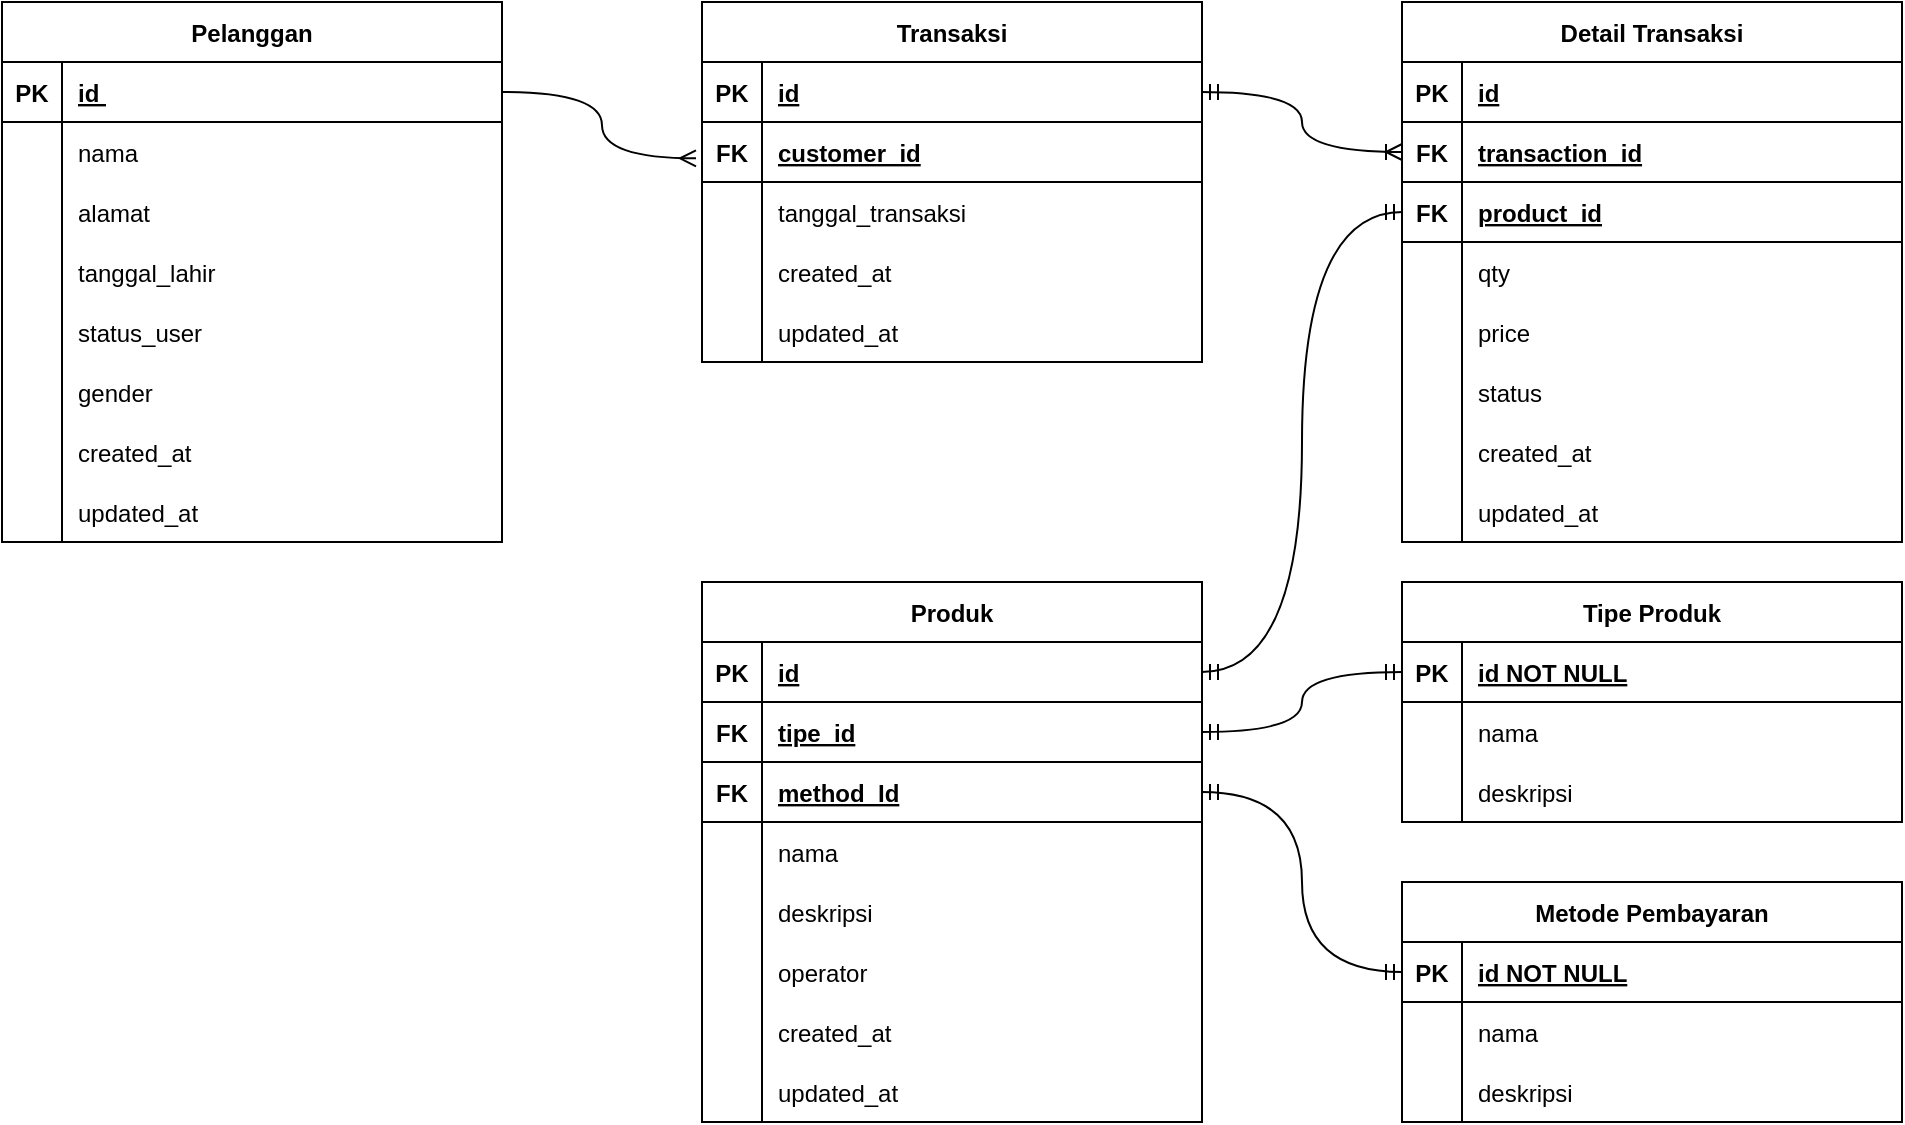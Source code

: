 <mxfile version="21.7.4" type="device">
  <diagram id="R2lEEEUBdFMjLlhIrx00" name="Page-1">
    <mxGraphModel dx="1308" dy="665" grid="1" gridSize="10" guides="1" tooltips="1" connect="1" arrows="1" fold="1" page="1" pageScale="1" pageWidth="850" pageHeight="1100" math="0" shadow="0" extFonts="Permanent Marker^https://fonts.googleapis.com/css?family=Permanent+Marker">
      <root>
        <mxCell id="0" />
        <mxCell id="1" parent="0" />
        <mxCell id="C-vyLk0tnHw3VtMMgP7b-23" value="Pelanggan" style="shape=table;startSize=30;container=1;collapsible=1;childLayout=tableLayout;fixedRows=1;rowLines=0;fontStyle=1;align=center;resizeLast=1;" parent="1" vertex="1">
          <mxGeometry x="30" y="80" width="250" height="270" as="geometry" />
        </mxCell>
        <mxCell id="C-vyLk0tnHw3VtMMgP7b-24" value="" style="shape=partialRectangle;collapsible=0;dropTarget=0;pointerEvents=0;fillColor=none;points=[[0,0.5],[1,0.5]];portConstraint=eastwest;top=0;left=0;right=0;bottom=1;" parent="C-vyLk0tnHw3VtMMgP7b-23" vertex="1">
          <mxGeometry y="30" width="250" height="30" as="geometry" />
        </mxCell>
        <mxCell id="C-vyLk0tnHw3VtMMgP7b-25" value="PK" style="shape=partialRectangle;overflow=hidden;connectable=0;fillColor=none;top=0;left=0;bottom=0;right=0;fontStyle=1;" parent="C-vyLk0tnHw3VtMMgP7b-24" vertex="1">
          <mxGeometry width="30" height="30" as="geometry">
            <mxRectangle width="30" height="30" as="alternateBounds" />
          </mxGeometry>
        </mxCell>
        <mxCell id="C-vyLk0tnHw3VtMMgP7b-26" value="id " style="shape=partialRectangle;overflow=hidden;connectable=0;fillColor=none;top=0;left=0;bottom=0;right=0;align=left;spacingLeft=6;fontStyle=5;" parent="C-vyLk0tnHw3VtMMgP7b-24" vertex="1">
          <mxGeometry x="30" width="220" height="30" as="geometry">
            <mxRectangle width="220" height="30" as="alternateBounds" />
          </mxGeometry>
        </mxCell>
        <mxCell id="VKzw-MK42SEGCtO23a5R-4" value="" style="shape=partialRectangle;collapsible=0;dropTarget=0;pointerEvents=0;fillColor=none;points=[[0,0.5],[1,0.5]];portConstraint=eastwest;top=0;left=0;right=0;bottom=0;" parent="C-vyLk0tnHw3VtMMgP7b-23" vertex="1">
          <mxGeometry y="60" width="250" height="30" as="geometry" />
        </mxCell>
        <mxCell id="VKzw-MK42SEGCtO23a5R-5" value="" style="shape=partialRectangle;overflow=hidden;connectable=0;fillColor=none;top=0;left=0;bottom=0;right=0;" parent="VKzw-MK42SEGCtO23a5R-4" vertex="1">
          <mxGeometry width="30" height="30" as="geometry">
            <mxRectangle width="30" height="30" as="alternateBounds" />
          </mxGeometry>
        </mxCell>
        <mxCell id="VKzw-MK42SEGCtO23a5R-6" value="nama" style="shape=partialRectangle;overflow=hidden;connectable=0;fillColor=none;top=0;left=0;bottom=0;right=0;align=left;spacingLeft=6;" parent="VKzw-MK42SEGCtO23a5R-4" vertex="1">
          <mxGeometry x="30" width="220" height="30" as="geometry">
            <mxRectangle width="220" height="30" as="alternateBounds" />
          </mxGeometry>
        </mxCell>
        <mxCell id="C-vyLk0tnHw3VtMMgP7b-27" value="" style="shape=partialRectangle;collapsible=0;dropTarget=0;pointerEvents=0;fillColor=none;points=[[0,0.5],[1,0.5]];portConstraint=eastwest;top=0;left=0;right=0;bottom=0;" parent="C-vyLk0tnHw3VtMMgP7b-23" vertex="1">
          <mxGeometry y="90" width="250" height="30" as="geometry" />
        </mxCell>
        <mxCell id="C-vyLk0tnHw3VtMMgP7b-28" value="" style="shape=partialRectangle;overflow=hidden;connectable=0;fillColor=none;top=0;left=0;bottom=0;right=0;" parent="C-vyLk0tnHw3VtMMgP7b-27" vertex="1">
          <mxGeometry width="30" height="30" as="geometry">
            <mxRectangle width="30" height="30" as="alternateBounds" />
          </mxGeometry>
        </mxCell>
        <mxCell id="C-vyLk0tnHw3VtMMgP7b-29" value="alamat" style="shape=partialRectangle;overflow=hidden;connectable=0;fillColor=none;top=0;left=0;bottom=0;right=0;align=left;spacingLeft=6;" parent="C-vyLk0tnHw3VtMMgP7b-27" vertex="1">
          <mxGeometry x="30" width="220" height="30" as="geometry">
            <mxRectangle width="220" height="30" as="alternateBounds" />
          </mxGeometry>
        </mxCell>
        <mxCell id="VKzw-MK42SEGCtO23a5R-7" value="" style="shape=partialRectangle;collapsible=0;dropTarget=0;pointerEvents=0;fillColor=none;points=[[0,0.5],[1,0.5]];portConstraint=eastwest;top=0;left=0;right=0;bottom=0;" parent="C-vyLk0tnHw3VtMMgP7b-23" vertex="1">
          <mxGeometry y="120" width="250" height="30" as="geometry" />
        </mxCell>
        <mxCell id="VKzw-MK42SEGCtO23a5R-8" value="" style="shape=partialRectangle;overflow=hidden;connectable=0;fillColor=none;top=0;left=0;bottom=0;right=0;" parent="VKzw-MK42SEGCtO23a5R-7" vertex="1">
          <mxGeometry width="30" height="30" as="geometry">
            <mxRectangle width="30" height="30" as="alternateBounds" />
          </mxGeometry>
        </mxCell>
        <mxCell id="VKzw-MK42SEGCtO23a5R-9" value="tanggal_lahir" style="shape=partialRectangle;overflow=hidden;connectable=0;fillColor=none;top=0;left=0;bottom=0;right=0;align=left;spacingLeft=6;" parent="VKzw-MK42SEGCtO23a5R-7" vertex="1">
          <mxGeometry x="30" width="220" height="30" as="geometry">
            <mxRectangle width="220" height="30" as="alternateBounds" />
          </mxGeometry>
        </mxCell>
        <mxCell id="VKzw-MK42SEGCtO23a5R-10" value="" style="shape=partialRectangle;collapsible=0;dropTarget=0;pointerEvents=0;fillColor=none;points=[[0,0.5],[1,0.5]];portConstraint=eastwest;top=0;left=0;right=0;bottom=0;" parent="C-vyLk0tnHw3VtMMgP7b-23" vertex="1">
          <mxGeometry y="150" width="250" height="30" as="geometry" />
        </mxCell>
        <mxCell id="VKzw-MK42SEGCtO23a5R-11" value="" style="shape=partialRectangle;overflow=hidden;connectable=0;fillColor=none;top=0;left=0;bottom=0;right=0;" parent="VKzw-MK42SEGCtO23a5R-10" vertex="1">
          <mxGeometry width="30" height="30" as="geometry">
            <mxRectangle width="30" height="30" as="alternateBounds" />
          </mxGeometry>
        </mxCell>
        <mxCell id="VKzw-MK42SEGCtO23a5R-12" value="status_user" style="shape=partialRectangle;overflow=hidden;connectable=0;fillColor=none;top=0;left=0;bottom=0;right=0;align=left;spacingLeft=6;" parent="VKzw-MK42SEGCtO23a5R-10" vertex="1">
          <mxGeometry x="30" width="220" height="30" as="geometry">
            <mxRectangle width="220" height="30" as="alternateBounds" />
          </mxGeometry>
        </mxCell>
        <mxCell id="VKzw-MK42SEGCtO23a5R-13" value="" style="shape=partialRectangle;collapsible=0;dropTarget=0;pointerEvents=0;fillColor=none;points=[[0,0.5],[1,0.5]];portConstraint=eastwest;top=0;left=0;right=0;bottom=0;" parent="C-vyLk0tnHw3VtMMgP7b-23" vertex="1">
          <mxGeometry y="180" width="250" height="30" as="geometry" />
        </mxCell>
        <mxCell id="VKzw-MK42SEGCtO23a5R-14" value="" style="shape=partialRectangle;overflow=hidden;connectable=0;fillColor=none;top=0;left=0;bottom=0;right=0;" parent="VKzw-MK42SEGCtO23a5R-13" vertex="1">
          <mxGeometry width="30" height="30" as="geometry">
            <mxRectangle width="30" height="30" as="alternateBounds" />
          </mxGeometry>
        </mxCell>
        <mxCell id="VKzw-MK42SEGCtO23a5R-15" value="gender" style="shape=partialRectangle;overflow=hidden;connectable=0;fillColor=none;top=0;left=0;bottom=0;right=0;align=left;spacingLeft=6;" parent="VKzw-MK42SEGCtO23a5R-13" vertex="1">
          <mxGeometry x="30" width="220" height="30" as="geometry">
            <mxRectangle width="220" height="30" as="alternateBounds" />
          </mxGeometry>
        </mxCell>
        <mxCell id="VKzw-MK42SEGCtO23a5R-16" value="" style="shape=partialRectangle;collapsible=0;dropTarget=0;pointerEvents=0;fillColor=none;points=[[0,0.5],[1,0.5]];portConstraint=eastwest;top=0;left=0;right=0;bottom=0;" parent="C-vyLk0tnHw3VtMMgP7b-23" vertex="1">
          <mxGeometry y="210" width="250" height="30" as="geometry" />
        </mxCell>
        <mxCell id="VKzw-MK42SEGCtO23a5R-17" value="" style="shape=partialRectangle;overflow=hidden;connectable=0;fillColor=none;top=0;left=0;bottom=0;right=0;" parent="VKzw-MK42SEGCtO23a5R-16" vertex="1">
          <mxGeometry width="30" height="30" as="geometry">
            <mxRectangle width="30" height="30" as="alternateBounds" />
          </mxGeometry>
        </mxCell>
        <mxCell id="VKzw-MK42SEGCtO23a5R-18" value="created_at" style="shape=partialRectangle;overflow=hidden;connectable=0;fillColor=none;top=0;left=0;bottom=0;right=0;align=left;spacingLeft=6;" parent="VKzw-MK42SEGCtO23a5R-16" vertex="1">
          <mxGeometry x="30" width="220" height="30" as="geometry">
            <mxRectangle width="220" height="30" as="alternateBounds" />
          </mxGeometry>
        </mxCell>
        <mxCell id="VKzw-MK42SEGCtO23a5R-19" value="" style="shape=partialRectangle;collapsible=0;dropTarget=0;pointerEvents=0;fillColor=none;points=[[0,0.5],[1,0.5]];portConstraint=eastwest;top=0;left=0;right=0;bottom=0;" parent="C-vyLk0tnHw3VtMMgP7b-23" vertex="1">
          <mxGeometry y="240" width="250" height="30" as="geometry" />
        </mxCell>
        <mxCell id="VKzw-MK42SEGCtO23a5R-20" value="" style="shape=partialRectangle;overflow=hidden;connectable=0;fillColor=none;top=0;left=0;bottom=0;right=0;" parent="VKzw-MK42SEGCtO23a5R-19" vertex="1">
          <mxGeometry width="30" height="30" as="geometry">
            <mxRectangle width="30" height="30" as="alternateBounds" />
          </mxGeometry>
        </mxCell>
        <mxCell id="VKzw-MK42SEGCtO23a5R-21" value="updated_at" style="shape=partialRectangle;overflow=hidden;connectable=0;fillColor=none;top=0;left=0;bottom=0;right=0;align=left;spacingLeft=6;" parent="VKzw-MK42SEGCtO23a5R-19" vertex="1">
          <mxGeometry x="30" width="220" height="30" as="geometry">
            <mxRectangle width="220" height="30" as="alternateBounds" />
          </mxGeometry>
        </mxCell>
        <mxCell id="VKzw-MK42SEGCtO23a5R-22" value="Produk" style="shape=table;startSize=30;container=1;collapsible=1;childLayout=tableLayout;fixedRows=1;rowLines=0;fontStyle=1;align=center;resizeLast=1;" parent="1" vertex="1">
          <mxGeometry x="380" y="370" width="250" height="270" as="geometry" />
        </mxCell>
        <mxCell id="VKzw-MK42SEGCtO23a5R-23" value="" style="shape=partialRectangle;collapsible=0;dropTarget=0;pointerEvents=0;fillColor=none;points=[[0,0.5],[1,0.5]];portConstraint=eastwest;top=0;left=0;right=0;bottom=1;" parent="VKzw-MK42SEGCtO23a5R-22" vertex="1">
          <mxGeometry y="30" width="250" height="30" as="geometry" />
        </mxCell>
        <mxCell id="VKzw-MK42SEGCtO23a5R-24" value="PK" style="shape=partialRectangle;overflow=hidden;connectable=0;fillColor=none;top=0;left=0;bottom=0;right=0;fontStyle=1;" parent="VKzw-MK42SEGCtO23a5R-23" vertex="1">
          <mxGeometry width="30" height="30" as="geometry">
            <mxRectangle width="30" height="30" as="alternateBounds" />
          </mxGeometry>
        </mxCell>
        <mxCell id="VKzw-MK42SEGCtO23a5R-25" value="id" style="shape=partialRectangle;overflow=hidden;connectable=0;fillColor=none;top=0;left=0;bottom=0;right=0;align=left;spacingLeft=6;fontStyle=5;" parent="VKzw-MK42SEGCtO23a5R-23" vertex="1">
          <mxGeometry x="30" width="220" height="30" as="geometry">
            <mxRectangle width="220" height="30" as="alternateBounds" />
          </mxGeometry>
        </mxCell>
        <mxCell id="VKzw-MK42SEGCtO23a5R-110" value="" style="shape=partialRectangle;collapsible=0;dropTarget=0;pointerEvents=0;fillColor=none;points=[[0,0.5],[1,0.5]];portConstraint=eastwest;top=0;left=0;right=0;bottom=1;" parent="VKzw-MK42SEGCtO23a5R-22" vertex="1">
          <mxGeometry y="60" width="250" height="30" as="geometry" />
        </mxCell>
        <mxCell id="VKzw-MK42SEGCtO23a5R-111" value="FK" style="shape=partialRectangle;overflow=hidden;connectable=0;fillColor=none;top=0;left=0;bottom=0;right=0;fontStyle=1;" parent="VKzw-MK42SEGCtO23a5R-110" vertex="1">
          <mxGeometry width="30" height="30" as="geometry">
            <mxRectangle width="30" height="30" as="alternateBounds" />
          </mxGeometry>
        </mxCell>
        <mxCell id="VKzw-MK42SEGCtO23a5R-112" value="tipe_id" style="shape=partialRectangle;overflow=hidden;connectable=0;fillColor=none;top=0;left=0;bottom=0;right=0;align=left;spacingLeft=6;fontStyle=5;" parent="VKzw-MK42SEGCtO23a5R-110" vertex="1">
          <mxGeometry x="30" width="220" height="30" as="geometry">
            <mxRectangle width="220" height="30" as="alternateBounds" />
          </mxGeometry>
        </mxCell>
        <mxCell id="sBRbsoNSdhm01oxsuL62-4" value="" style="shape=partialRectangle;collapsible=0;dropTarget=0;pointerEvents=0;fillColor=none;points=[[0,0.5],[1,0.5]];portConstraint=eastwest;top=0;left=0;right=0;bottom=1;" parent="VKzw-MK42SEGCtO23a5R-22" vertex="1">
          <mxGeometry y="90" width="250" height="30" as="geometry" />
        </mxCell>
        <mxCell id="sBRbsoNSdhm01oxsuL62-5" value="FK" style="shape=partialRectangle;overflow=hidden;connectable=0;fillColor=none;top=0;left=0;bottom=0;right=0;fontStyle=1;" parent="sBRbsoNSdhm01oxsuL62-4" vertex="1">
          <mxGeometry width="30" height="30" as="geometry">
            <mxRectangle width="30" height="30" as="alternateBounds" />
          </mxGeometry>
        </mxCell>
        <mxCell id="sBRbsoNSdhm01oxsuL62-6" value="method_Id" style="shape=partialRectangle;overflow=hidden;connectable=0;fillColor=none;top=0;left=0;bottom=0;right=0;align=left;spacingLeft=6;fontStyle=5;" parent="sBRbsoNSdhm01oxsuL62-4" vertex="1">
          <mxGeometry x="30" width="220" height="30" as="geometry">
            <mxRectangle width="220" height="30" as="alternateBounds" />
          </mxGeometry>
        </mxCell>
        <mxCell id="VKzw-MK42SEGCtO23a5R-26" value="" style="shape=partialRectangle;collapsible=0;dropTarget=0;pointerEvents=0;fillColor=none;points=[[0,0.5],[1,0.5]];portConstraint=eastwest;top=0;left=0;right=0;bottom=0;" parent="VKzw-MK42SEGCtO23a5R-22" vertex="1">
          <mxGeometry y="120" width="250" height="30" as="geometry" />
        </mxCell>
        <mxCell id="VKzw-MK42SEGCtO23a5R-27" value="" style="shape=partialRectangle;overflow=hidden;connectable=0;fillColor=none;top=0;left=0;bottom=0;right=0;" parent="VKzw-MK42SEGCtO23a5R-26" vertex="1">
          <mxGeometry width="30" height="30" as="geometry">
            <mxRectangle width="30" height="30" as="alternateBounds" />
          </mxGeometry>
        </mxCell>
        <mxCell id="VKzw-MK42SEGCtO23a5R-28" value="nama" style="shape=partialRectangle;overflow=hidden;connectable=0;fillColor=none;top=0;left=0;bottom=0;right=0;align=left;spacingLeft=6;" parent="VKzw-MK42SEGCtO23a5R-26" vertex="1">
          <mxGeometry x="30" width="220" height="30" as="geometry">
            <mxRectangle width="220" height="30" as="alternateBounds" />
          </mxGeometry>
        </mxCell>
        <mxCell id="VKzw-MK42SEGCtO23a5R-32" value="" style="shape=partialRectangle;collapsible=0;dropTarget=0;pointerEvents=0;fillColor=none;points=[[0,0.5],[1,0.5]];portConstraint=eastwest;top=0;left=0;right=0;bottom=0;" parent="VKzw-MK42SEGCtO23a5R-22" vertex="1">
          <mxGeometry y="150" width="250" height="30" as="geometry" />
        </mxCell>
        <mxCell id="VKzw-MK42SEGCtO23a5R-33" value="" style="shape=partialRectangle;overflow=hidden;connectable=0;fillColor=none;top=0;left=0;bottom=0;right=0;" parent="VKzw-MK42SEGCtO23a5R-32" vertex="1">
          <mxGeometry width="30" height="30" as="geometry">
            <mxRectangle width="30" height="30" as="alternateBounds" />
          </mxGeometry>
        </mxCell>
        <mxCell id="VKzw-MK42SEGCtO23a5R-34" value="deskripsi" style="shape=partialRectangle;overflow=hidden;connectable=0;fillColor=none;top=0;left=0;bottom=0;right=0;align=left;spacingLeft=6;" parent="VKzw-MK42SEGCtO23a5R-32" vertex="1">
          <mxGeometry x="30" width="220" height="30" as="geometry">
            <mxRectangle width="220" height="30" as="alternateBounds" />
          </mxGeometry>
        </mxCell>
        <mxCell id="VKzw-MK42SEGCtO23a5R-35" value="" style="shape=partialRectangle;collapsible=0;dropTarget=0;pointerEvents=0;fillColor=none;points=[[0,0.5],[1,0.5]];portConstraint=eastwest;top=0;left=0;right=0;bottom=0;" parent="VKzw-MK42SEGCtO23a5R-22" vertex="1">
          <mxGeometry y="180" width="250" height="30" as="geometry" />
        </mxCell>
        <mxCell id="VKzw-MK42SEGCtO23a5R-36" value="" style="shape=partialRectangle;overflow=hidden;connectable=0;fillColor=none;top=0;left=0;bottom=0;right=0;" parent="VKzw-MK42SEGCtO23a5R-35" vertex="1">
          <mxGeometry width="30" height="30" as="geometry">
            <mxRectangle width="30" height="30" as="alternateBounds" />
          </mxGeometry>
        </mxCell>
        <mxCell id="VKzw-MK42SEGCtO23a5R-37" value="operator" style="shape=partialRectangle;overflow=hidden;connectable=0;fillColor=none;top=0;left=0;bottom=0;right=0;align=left;spacingLeft=6;" parent="VKzw-MK42SEGCtO23a5R-35" vertex="1">
          <mxGeometry x="30" width="220" height="30" as="geometry">
            <mxRectangle width="220" height="30" as="alternateBounds" />
          </mxGeometry>
        </mxCell>
        <mxCell id="VKzw-MK42SEGCtO23a5R-41" value="" style="shape=partialRectangle;collapsible=0;dropTarget=0;pointerEvents=0;fillColor=none;points=[[0,0.5],[1,0.5]];portConstraint=eastwest;top=0;left=0;right=0;bottom=0;" parent="VKzw-MK42SEGCtO23a5R-22" vertex="1">
          <mxGeometry y="210" width="250" height="30" as="geometry" />
        </mxCell>
        <mxCell id="VKzw-MK42SEGCtO23a5R-42" value="" style="shape=partialRectangle;overflow=hidden;connectable=0;fillColor=none;top=0;left=0;bottom=0;right=0;" parent="VKzw-MK42SEGCtO23a5R-41" vertex="1">
          <mxGeometry width="30" height="30" as="geometry">
            <mxRectangle width="30" height="30" as="alternateBounds" />
          </mxGeometry>
        </mxCell>
        <mxCell id="VKzw-MK42SEGCtO23a5R-43" value="created_at" style="shape=partialRectangle;overflow=hidden;connectable=0;fillColor=none;top=0;left=0;bottom=0;right=0;align=left;spacingLeft=6;" parent="VKzw-MK42SEGCtO23a5R-41" vertex="1">
          <mxGeometry x="30" width="220" height="30" as="geometry">
            <mxRectangle width="220" height="30" as="alternateBounds" />
          </mxGeometry>
        </mxCell>
        <mxCell id="VKzw-MK42SEGCtO23a5R-44" value="" style="shape=partialRectangle;collapsible=0;dropTarget=0;pointerEvents=0;fillColor=none;points=[[0,0.5],[1,0.5]];portConstraint=eastwest;top=0;left=0;right=0;bottom=0;" parent="VKzw-MK42SEGCtO23a5R-22" vertex="1">
          <mxGeometry y="240" width="250" height="30" as="geometry" />
        </mxCell>
        <mxCell id="VKzw-MK42SEGCtO23a5R-45" value="" style="shape=partialRectangle;overflow=hidden;connectable=0;fillColor=none;top=0;left=0;bottom=0;right=0;" parent="VKzw-MK42SEGCtO23a5R-44" vertex="1">
          <mxGeometry width="30" height="30" as="geometry">
            <mxRectangle width="30" height="30" as="alternateBounds" />
          </mxGeometry>
        </mxCell>
        <mxCell id="VKzw-MK42SEGCtO23a5R-46" value="updated_at" style="shape=partialRectangle;overflow=hidden;connectable=0;fillColor=none;top=0;left=0;bottom=0;right=0;align=left;spacingLeft=6;" parent="VKzw-MK42SEGCtO23a5R-44" vertex="1">
          <mxGeometry x="30" width="220" height="30" as="geometry">
            <mxRectangle width="220" height="30" as="alternateBounds" />
          </mxGeometry>
        </mxCell>
        <mxCell id="VKzw-MK42SEGCtO23a5R-48" value="Metode Pembayaran" style="shape=table;startSize=30;container=1;collapsible=1;childLayout=tableLayout;fixedRows=1;rowLines=0;fontStyle=1;align=center;resizeLast=1;" parent="1" vertex="1">
          <mxGeometry x="730" y="520" width="250" height="120" as="geometry" />
        </mxCell>
        <mxCell id="VKzw-MK42SEGCtO23a5R-49" value="" style="shape=partialRectangle;collapsible=0;dropTarget=0;pointerEvents=0;fillColor=none;points=[[0,0.5],[1,0.5]];portConstraint=eastwest;top=0;left=0;right=0;bottom=1;" parent="VKzw-MK42SEGCtO23a5R-48" vertex="1">
          <mxGeometry y="30" width="250" height="30" as="geometry" />
        </mxCell>
        <mxCell id="VKzw-MK42SEGCtO23a5R-50" value="PK" style="shape=partialRectangle;overflow=hidden;connectable=0;fillColor=none;top=0;left=0;bottom=0;right=0;fontStyle=1;" parent="VKzw-MK42SEGCtO23a5R-49" vertex="1">
          <mxGeometry width="30" height="30" as="geometry">
            <mxRectangle width="30" height="30" as="alternateBounds" />
          </mxGeometry>
        </mxCell>
        <mxCell id="VKzw-MK42SEGCtO23a5R-51" value="id NOT NULL" style="shape=partialRectangle;overflow=hidden;connectable=0;fillColor=none;top=0;left=0;bottom=0;right=0;align=left;spacingLeft=6;fontStyle=5;" parent="VKzw-MK42SEGCtO23a5R-49" vertex="1">
          <mxGeometry x="30" width="220" height="30" as="geometry">
            <mxRectangle width="220" height="30" as="alternateBounds" />
          </mxGeometry>
        </mxCell>
        <mxCell id="VKzw-MK42SEGCtO23a5R-52" value="" style="shape=partialRectangle;collapsible=0;dropTarget=0;pointerEvents=0;fillColor=none;points=[[0,0.5],[1,0.5]];portConstraint=eastwest;top=0;left=0;right=0;bottom=0;" parent="VKzw-MK42SEGCtO23a5R-48" vertex="1">
          <mxGeometry y="60" width="250" height="30" as="geometry" />
        </mxCell>
        <mxCell id="VKzw-MK42SEGCtO23a5R-53" value="" style="shape=partialRectangle;overflow=hidden;connectable=0;fillColor=none;top=0;left=0;bottom=0;right=0;" parent="VKzw-MK42SEGCtO23a5R-52" vertex="1">
          <mxGeometry width="30" height="30" as="geometry">
            <mxRectangle width="30" height="30" as="alternateBounds" />
          </mxGeometry>
        </mxCell>
        <mxCell id="VKzw-MK42SEGCtO23a5R-54" value="nama" style="shape=partialRectangle;overflow=hidden;connectable=0;fillColor=none;top=0;left=0;bottom=0;right=0;align=left;spacingLeft=6;" parent="VKzw-MK42SEGCtO23a5R-52" vertex="1">
          <mxGeometry x="30" width="220" height="30" as="geometry">
            <mxRectangle width="220" height="30" as="alternateBounds" />
          </mxGeometry>
        </mxCell>
        <mxCell id="VKzw-MK42SEGCtO23a5R-76" value="" style="shape=partialRectangle;collapsible=0;dropTarget=0;pointerEvents=0;fillColor=none;points=[[0,0.5],[1,0.5]];portConstraint=eastwest;top=0;left=0;right=0;bottom=0;" parent="VKzw-MK42SEGCtO23a5R-48" vertex="1">
          <mxGeometry y="90" width="250" height="30" as="geometry" />
        </mxCell>
        <mxCell id="VKzw-MK42SEGCtO23a5R-77" value="" style="shape=partialRectangle;overflow=hidden;connectable=0;fillColor=none;top=0;left=0;bottom=0;right=0;" parent="VKzw-MK42SEGCtO23a5R-76" vertex="1">
          <mxGeometry width="30" height="30" as="geometry">
            <mxRectangle width="30" height="30" as="alternateBounds" />
          </mxGeometry>
        </mxCell>
        <mxCell id="VKzw-MK42SEGCtO23a5R-78" value="deskripsi" style="shape=partialRectangle;overflow=hidden;connectable=0;fillColor=none;top=0;left=0;bottom=0;right=0;align=left;spacingLeft=6;" parent="VKzw-MK42SEGCtO23a5R-76" vertex="1">
          <mxGeometry x="30" width="220" height="30" as="geometry">
            <mxRectangle width="220" height="30" as="alternateBounds" />
          </mxGeometry>
        </mxCell>
        <mxCell id="VKzw-MK42SEGCtO23a5R-85" value="Transaksi" style="shape=table;startSize=30;container=1;collapsible=1;childLayout=tableLayout;fixedRows=1;rowLines=0;fontStyle=1;align=center;resizeLast=1;" parent="1" vertex="1">
          <mxGeometry x="380" y="80" width="250" height="180" as="geometry" />
        </mxCell>
        <mxCell id="VKzw-MK42SEGCtO23a5R-86" value="" style="shape=partialRectangle;collapsible=0;dropTarget=0;pointerEvents=0;fillColor=none;points=[[0,0.5],[1,0.5]];portConstraint=eastwest;top=0;left=0;right=0;bottom=1;" parent="VKzw-MK42SEGCtO23a5R-85" vertex="1">
          <mxGeometry y="30" width="250" height="30" as="geometry" />
        </mxCell>
        <mxCell id="VKzw-MK42SEGCtO23a5R-87" value="PK" style="shape=partialRectangle;overflow=hidden;connectable=0;fillColor=none;top=0;left=0;bottom=0;right=0;fontStyle=1;" parent="VKzw-MK42SEGCtO23a5R-86" vertex="1">
          <mxGeometry width="30" height="30" as="geometry">
            <mxRectangle width="30" height="30" as="alternateBounds" />
          </mxGeometry>
        </mxCell>
        <mxCell id="VKzw-MK42SEGCtO23a5R-88" value="id" style="shape=partialRectangle;overflow=hidden;connectable=0;fillColor=none;top=0;left=0;bottom=0;right=0;align=left;spacingLeft=6;fontStyle=5;" parent="VKzw-MK42SEGCtO23a5R-86" vertex="1">
          <mxGeometry x="30" width="220" height="30" as="geometry">
            <mxRectangle width="220" height="30" as="alternateBounds" />
          </mxGeometry>
        </mxCell>
        <mxCell id="VKzw-MK42SEGCtO23a5R-113" value="" style="shape=partialRectangle;collapsible=0;dropTarget=0;pointerEvents=0;fillColor=none;points=[[0,0.5],[1,0.5]];portConstraint=eastwest;top=0;left=0;right=0;bottom=1;" parent="VKzw-MK42SEGCtO23a5R-85" vertex="1">
          <mxGeometry y="60" width="250" height="30" as="geometry" />
        </mxCell>
        <mxCell id="VKzw-MK42SEGCtO23a5R-114" value="FK" style="shape=partialRectangle;overflow=hidden;connectable=0;fillColor=none;top=0;left=0;bottom=0;right=0;fontStyle=1;" parent="VKzw-MK42SEGCtO23a5R-113" vertex="1">
          <mxGeometry width="30" height="30" as="geometry">
            <mxRectangle width="30" height="30" as="alternateBounds" />
          </mxGeometry>
        </mxCell>
        <mxCell id="VKzw-MK42SEGCtO23a5R-115" value="customer_id" style="shape=partialRectangle;overflow=hidden;connectable=0;fillColor=none;top=0;left=0;bottom=0;right=0;align=left;spacingLeft=6;fontStyle=5;" parent="VKzw-MK42SEGCtO23a5R-113" vertex="1">
          <mxGeometry x="30" width="220" height="30" as="geometry">
            <mxRectangle width="220" height="30" as="alternateBounds" />
          </mxGeometry>
        </mxCell>
        <mxCell id="VKzw-MK42SEGCtO23a5R-98" value="" style="shape=partialRectangle;collapsible=0;dropTarget=0;pointerEvents=0;fillColor=none;points=[[0,0.5],[1,0.5]];portConstraint=eastwest;top=0;left=0;right=0;bottom=0;" parent="VKzw-MK42SEGCtO23a5R-85" vertex="1">
          <mxGeometry y="90" width="250" height="30" as="geometry" />
        </mxCell>
        <mxCell id="VKzw-MK42SEGCtO23a5R-99" value="" style="shape=partialRectangle;overflow=hidden;connectable=0;fillColor=none;top=0;left=0;bottom=0;right=0;" parent="VKzw-MK42SEGCtO23a5R-98" vertex="1">
          <mxGeometry width="30" height="30" as="geometry">
            <mxRectangle width="30" height="30" as="alternateBounds" />
          </mxGeometry>
        </mxCell>
        <mxCell id="VKzw-MK42SEGCtO23a5R-100" value="tanggal_transaksi" style="shape=partialRectangle;overflow=hidden;connectable=0;fillColor=none;top=0;left=0;bottom=0;right=0;align=left;spacingLeft=6;" parent="VKzw-MK42SEGCtO23a5R-98" vertex="1">
          <mxGeometry x="30" width="220" height="30" as="geometry">
            <mxRectangle width="220" height="30" as="alternateBounds" />
          </mxGeometry>
        </mxCell>
        <mxCell id="VKzw-MK42SEGCtO23a5R-104" value="" style="shape=partialRectangle;collapsible=0;dropTarget=0;pointerEvents=0;fillColor=none;points=[[0,0.5],[1,0.5]];portConstraint=eastwest;top=0;left=0;right=0;bottom=0;" parent="VKzw-MK42SEGCtO23a5R-85" vertex="1">
          <mxGeometry y="120" width="250" height="30" as="geometry" />
        </mxCell>
        <mxCell id="VKzw-MK42SEGCtO23a5R-105" value="" style="shape=partialRectangle;overflow=hidden;connectable=0;fillColor=none;top=0;left=0;bottom=0;right=0;" parent="VKzw-MK42SEGCtO23a5R-104" vertex="1">
          <mxGeometry width="30" height="30" as="geometry">
            <mxRectangle width="30" height="30" as="alternateBounds" />
          </mxGeometry>
        </mxCell>
        <mxCell id="VKzw-MK42SEGCtO23a5R-106" value="created_at" style="shape=partialRectangle;overflow=hidden;connectable=0;fillColor=none;top=0;left=0;bottom=0;right=0;align=left;spacingLeft=6;" parent="VKzw-MK42SEGCtO23a5R-104" vertex="1">
          <mxGeometry x="30" width="220" height="30" as="geometry">
            <mxRectangle width="220" height="30" as="alternateBounds" />
          </mxGeometry>
        </mxCell>
        <mxCell id="VKzw-MK42SEGCtO23a5R-107" value="" style="shape=partialRectangle;collapsible=0;dropTarget=0;pointerEvents=0;fillColor=none;points=[[0,0.5],[1,0.5]];portConstraint=eastwest;top=0;left=0;right=0;bottom=0;" parent="VKzw-MK42SEGCtO23a5R-85" vertex="1">
          <mxGeometry y="150" width="250" height="30" as="geometry" />
        </mxCell>
        <mxCell id="VKzw-MK42SEGCtO23a5R-108" value="" style="shape=partialRectangle;overflow=hidden;connectable=0;fillColor=none;top=0;left=0;bottom=0;right=0;" parent="VKzw-MK42SEGCtO23a5R-107" vertex="1">
          <mxGeometry width="30" height="30" as="geometry">
            <mxRectangle width="30" height="30" as="alternateBounds" />
          </mxGeometry>
        </mxCell>
        <mxCell id="VKzw-MK42SEGCtO23a5R-109" value="updated_at" style="shape=partialRectangle;overflow=hidden;connectable=0;fillColor=none;top=0;left=0;bottom=0;right=0;align=left;spacingLeft=6;" parent="VKzw-MK42SEGCtO23a5R-107" vertex="1">
          <mxGeometry x="30" width="220" height="30" as="geometry">
            <mxRectangle width="220" height="30" as="alternateBounds" />
          </mxGeometry>
        </mxCell>
        <mxCell id="VKzw-MK42SEGCtO23a5R-122" style="edgeStyle=orthogonalEdgeStyle;rounded=0;orthogonalLoop=1;jettySize=auto;html=1;exitX=1;exitY=0.5;exitDx=0;exitDy=0;entryX=-0.012;entryY=0.605;entryDx=0;entryDy=0;curved=1;endArrow=ERmany;endFill=0;entryPerimeter=0;startArrow=none;startFill=0;" parent="1" source="C-vyLk0tnHw3VtMMgP7b-24" target="VKzw-MK42SEGCtO23a5R-113" edge="1">
          <mxGeometry relative="1" as="geometry">
            <mxPoint x="330" y="154.71" as="sourcePoint" />
            <mxPoint x="450" y="124.71" as="targetPoint" />
          </mxGeometry>
        </mxCell>
        <mxCell id="VKzw-MK42SEGCtO23a5R-127" value="Detail Transaksi" style="shape=table;startSize=30;container=1;collapsible=1;childLayout=tableLayout;fixedRows=1;rowLines=0;fontStyle=1;align=center;resizeLast=1;" parent="1" vertex="1">
          <mxGeometry x="730" y="80" width="250" height="270" as="geometry">
            <mxRectangle x="730" y="80" width="130" height="30" as="alternateBounds" />
          </mxGeometry>
        </mxCell>
        <mxCell id="VKzw-MK42SEGCtO23a5R-128" value="" style="shape=partialRectangle;collapsible=0;dropTarget=0;pointerEvents=0;fillColor=none;points=[[0,0.5],[1,0.5]];portConstraint=eastwest;top=0;left=0;right=0;bottom=1;" parent="VKzw-MK42SEGCtO23a5R-127" vertex="1">
          <mxGeometry y="30" width="250" height="30" as="geometry" />
        </mxCell>
        <mxCell id="VKzw-MK42SEGCtO23a5R-129" value="PK" style="shape=partialRectangle;overflow=hidden;connectable=0;fillColor=none;top=0;left=0;bottom=0;right=0;fontStyle=1;" parent="VKzw-MK42SEGCtO23a5R-128" vertex="1">
          <mxGeometry width="30" height="30" as="geometry">
            <mxRectangle width="30" height="30" as="alternateBounds" />
          </mxGeometry>
        </mxCell>
        <mxCell id="VKzw-MK42SEGCtO23a5R-130" value="id" style="shape=partialRectangle;overflow=hidden;connectable=0;fillColor=none;top=0;left=0;bottom=0;right=0;align=left;spacingLeft=6;fontStyle=5;" parent="VKzw-MK42SEGCtO23a5R-128" vertex="1">
          <mxGeometry x="30" width="220" height="30" as="geometry">
            <mxRectangle width="220" height="30" as="alternateBounds" />
          </mxGeometry>
        </mxCell>
        <mxCell id="cZy-jAUowkHDh-0j3zUF-4" value="" style="shape=partialRectangle;collapsible=0;dropTarget=0;pointerEvents=0;fillColor=none;points=[[0,0.5],[1,0.5]];portConstraint=eastwest;top=0;left=0;right=0;bottom=1;" vertex="1" parent="VKzw-MK42SEGCtO23a5R-127">
          <mxGeometry y="60" width="250" height="30" as="geometry" />
        </mxCell>
        <mxCell id="cZy-jAUowkHDh-0j3zUF-5" value="FK" style="shape=partialRectangle;overflow=hidden;connectable=0;fillColor=none;top=0;left=0;bottom=0;right=0;fontStyle=1;" vertex="1" parent="cZy-jAUowkHDh-0j3zUF-4">
          <mxGeometry width="30" height="30" as="geometry">
            <mxRectangle width="30" height="30" as="alternateBounds" />
          </mxGeometry>
        </mxCell>
        <mxCell id="cZy-jAUowkHDh-0j3zUF-6" value="transaction_id" style="shape=partialRectangle;overflow=hidden;connectable=0;fillColor=none;top=0;left=0;bottom=0;right=0;align=left;spacingLeft=6;fontStyle=5;" vertex="1" parent="cZy-jAUowkHDh-0j3zUF-4">
          <mxGeometry x="30" width="220" height="30" as="geometry">
            <mxRectangle width="220" height="30" as="alternateBounds" />
          </mxGeometry>
        </mxCell>
        <mxCell id="VKzw-MK42SEGCtO23a5R-134" value="" style="shape=partialRectangle;collapsible=0;dropTarget=0;pointerEvents=0;fillColor=none;points=[[0,0.5],[1,0.5]];portConstraint=eastwest;top=0;left=0;right=0;bottom=1;" parent="VKzw-MK42SEGCtO23a5R-127" vertex="1">
          <mxGeometry y="90" width="250" height="30" as="geometry" />
        </mxCell>
        <mxCell id="VKzw-MK42SEGCtO23a5R-135" value="FK" style="shape=partialRectangle;overflow=hidden;connectable=0;fillColor=none;top=0;left=0;bottom=0;right=0;fontStyle=1;" parent="VKzw-MK42SEGCtO23a5R-134" vertex="1">
          <mxGeometry width="30" height="30" as="geometry">
            <mxRectangle width="30" height="30" as="alternateBounds" />
          </mxGeometry>
        </mxCell>
        <mxCell id="VKzw-MK42SEGCtO23a5R-136" value="product_id" style="shape=partialRectangle;overflow=hidden;connectable=0;fillColor=none;top=0;left=0;bottom=0;right=0;align=left;spacingLeft=6;fontStyle=5;" parent="VKzw-MK42SEGCtO23a5R-134" vertex="1">
          <mxGeometry x="30" width="220" height="30" as="geometry">
            <mxRectangle width="220" height="30" as="alternateBounds" />
          </mxGeometry>
        </mxCell>
        <mxCell id="VKzw-MK42SEGCtO23a5R-137" value="" style="shape=partialRectangle;collapsible=0;dropTarget=0;pointerEvents=0;fillColor=none;points=[[0,0.5],[1,0.5]];portConstraint=eastwest;top=0;left=0;right=0;bottom=0;" parent="VKzw-MK42SEGCtO23a5R-127" vertex="1">
          <mxGeometry y="120" width="250" height="30" as="geometry" />
        </mxCell>
        <mxCell id="VKzw-MK42SEGCtO23a5R-138" value="" style="shape=partialRectangle;overflow=hidden;connectable=0;fillColor=none;top=0;left=0;bottom=0;right=0;" parent="VKzw-MK42SEGCtO23a5R-137" vertex="1">
          <mxGeometry width="30" height="30" as="geometry">
            <mxRectangle width="30" height="30" as="alternateBounds" />
          </mxGeometry>
        </mxCell>
        <mxCell id="VKzw-MK42SEGCtO23a5R-139" value="qty" style="shape=partialRectangle;overflow=hidden;connectable=0;fillColor=none;top=0;left=0;bottom=0;right=0;align=left;spacingLeft=6;" parent="VKzw-MK42SEGCtO23a5R-137" vertex="1">
          <mxGeometry x="30" width="220" height="30" as="geometry">
            <mxRectangle width="220" height="30" as="alternateBounds" />
          </mxGeometry>
        </mxCell>
        <mxCell id="VKzw-MK42SEGCtO23a5R-140" value="" style="shape=partialRectangle;collapsible=0;dropTarget=0;pointerEvents=0;fillColor=none;points=[[0,0.5],[1,0.5]];portConstraint=eastwest;top=0;left=0;right=0;bottom=0;" parent="VKzw-MK42SEGCtO23a5R-127" vertex="1">
          <mxGeometry y="150" width="250" height="30" as="geometry" />
        </mxCell>
        <mxCell id="VKzw-MK42SEGCtO23a5R-141" value="" style="shape=partialRectangle;overflow=hidden;connectable=0;fillColor=none;top=0;left=0;bottom=0;right=0;" parent="VKzw-MK42SEGCtO23a5R-140" vertex="1">
          <mxGeometry width="30" height="30" as="geometry">
            <mxRectangle width="30" height="30" as="alternateBounds" />
          </mxGeometry>
        </mxCell>
        <mxCell id="VKzw-MK42SEGCtO23a5R-142" value="price" style="shape=partialRectangle;overflow=hidden;connectable=0;fillColor=none;top=0;left=0;bottom=0;right=0;align=left;spacingLeft=6;" parent="VKzw-MK42SEGCtO23a5R-140" vertex="1">
          <mxGeometry x="30" width="220" height="30" as="geometry">
            <mxRectangle width="220" height="30" as="alternateBounds" />
          </mxGeometry>
        </mxCell>
        <mxCell id="VKzw-MK42SEGCtO23a5R-152" value="" style="shape=partialRectangle;collapsible=0;dropTarget=0;pointerEvents=0;fillColor=none;points=[[0,0.5],[1,0.5]];portConstraint=eastwest;top=0;left=0;right=0;bottom=0;" parent="VKzw-MK42SEGCtO23a5R-127" vertex="1">
          <mxGeometry y="180" width="250" height="30" as="geometry" />
        </mxCell>
        <mxCell id="VKzw-MK42SEGCtO23a5R-153" value="" style="shape=partialRectangle;overflow=hidden;connectable=0;fillColor=none;top=0;left=0;bottom=0;right=0;" parent="VKzw-MK42SEGCtO23a5R-152" vertex="1">
          <mxGeometry width="30" height="30" as="geometry">
            <mxRectangle width="30" height="30" as="alternateBounds" />
          </mxGeometry>
        </mxCell>
        <mxCell id="VKzw-MK42SEGCtO23a5R-154" value="status" style="shape=partialRectangle;overflow=hidden;connectable=0;fillColor=none;top=0;left=0;bottom=0;right=0;align=left;spacingLeft=6;" parent="VKzw-MK42SEGCtO23a5R-152" vertex="1">
          <mxGeometry x="30" width="220" height="30" as="geometry">
            <mxRectangle width="220" height="30" as="alternateBounds" />
          </mxGeometry>
        </mxCell>
        <mxCell id="VKzw-MK42SEGCtO23a5R-143" value="" style="shape=partialRectangle;collapsible=0;dropTarget=0;pointerEvents=0;fillColor=none;points=[[0,0.5],[1,0.5]];portConstraint=eastwest;top=0;left=0;right=0;bottom=0;" parent="VKzw-MK42SEGCtO23a5R-127" vertex="1">
          <mxGeometry y="210" width="250" height="30" as="geometry" />
        </mxCell>
        <mxCell id="VKzw-MK42SEGCtO23a5R-144" value="" style="shape=partialRectangle;overflow=hidden;connectable=0;fillColor=none;top=0;left=0;bottom=0;right=0;" parent="VKzw-MK42SEGCtO23a5R-143" vertex="1">
          <mxGeometry width="30" height="30" as="geometry">
            <mxRectangle width="30" height="30" as="alternateBounds" />
          </mxGeometry>
        </mxCell>
        <mxCell id="VKzw-MK42SEGCtO23a5R-145" value="created_at" style="shape=partialRectangle;overflow=hidden;connectable=0;fillColor=none;top=0;left=0;bottom=0;right=0;align=left;spacingLeft=6;" parent="VKzw-MK42SEGCtO23a5R-143" vertex="1">
          <mxGeometry x="30" width="220" height="30" as="geometry">
            <mxRectangle width="220" height="30" as="alternateBounds" />
          </mxGeometry>
        </mxCell>
        <mxCell id="VKzw-MK42SEGCtO23a5R-146" value="" style="shape=partialRectangle;collapsible=0;dropTarget=0;pointerEvents=0;fillColor=none;points=[[0,0.5],[1,0.5]];portConstraint=eastwest;top=0;left=0;right=0;bottom=0;" parent="VKzw-MK42SEGCtO23a5R-127" vertex="1">
          <mxGeometry y="240" width="250" height="30" as="geometry" />
        </mxCell>
        <mxCell id="VKzw-MK42SEGCtO23a5R-147" value="" style="shape=partialRectangle;overflow=hidden;connectable=0;fillColor=none;top=0;left=0;bottom=0;right=0;" parent="VKzw-MK42SEGCtO23a5R-146" vertex="1">
          <mxGeometry width="30" height="30" as="geometry">
            <mxRectangle width="30" height="30" as="alternateBounds" />
          </mxGeometry>
        </mxCell>
        <mxCell id="VKzw-MK42SEGCtO23a5R-148" value="updated_at" style="shape=partialRectangle;overflow=hidden;connectable=0;fillColor=none;top=0;left=0;bottom=0;right=0;align=left;spacingLeft=6;" parent="VKzw-MK42SEGCtO23a5R-146" vertex="1">
          <mxGeometry x="30" width="220" height="30" as="geometry">
            <mxRectangle width="220" height="30" as="alternateBounds" />
          </mxGeometry>
        </mxCell>
        <mxCell id="VKzw-MK42SEGCtO23a5R-150" style="edgeStyle=orthogonalEdgeStyle;rounded=0;orthogonalLoop=1;jettySize=auto;html=1;entryX=0;entryY=0.5;entryDx=0;entryDy=0;endArrow=ERoneToMany;endFill=0;startArrow=ERmandOne;startFill=0;curved=1;" parent="1" source="VKzw-MK42SEGCtO23a5R-86" target="cZy-jAUowkHDh-0j3zUF-4" edge="1">
          <mxGeometry relative="1" as="geometry" />
        </mxCell>
        <mxCell id="VKzw-MK42SEGCtO23a5R-151" style="edgeStyle=orthogonalEdgeStyle;rounded=0;orthogonalLoop=1;jettySize=auto;html=1;entryX=0;entryY=0.5;entryDx=0;entryDy=0;curved=1;startArrow=ERmandOne;startFill=0;endArrow=ERmandOne;endFill=0;" parent="1" source="VKzw-MK42SEGCtO23a5R-23" target="VKzw-MK42SEGCtO23a5R-134" edge="1">
          <mxGeometry relative="1" as="geometry" />
        </mxCell>
        <mxCell id="sBRbsoNSdhm01oxsuL62-7" value="Tipe Produk" style="shape=table;startSize=30;container=1;collapsible=1;childLayout=tableLayout;fixedRows=1;rowLines=0;fontStyle=1;align=center;resizeLast=1;" parent="1" vertex="1">
          <mxGeometry x="730" y="370" width="250" height="120" as="geometry" />
        </mxCell>
        <mxCell id="sBRbsoNSdhm01oxsuL62-8" value="" style="shape=partialRectangle;collapsible=0;dropTarget=0;pointerEvents=0;fillColor=none;points=[[0,0.5],[1,0.5]];portConstraint=eastwest;top=0;left=0;right=0;bottom=1;" parent="sBRbsoNSdhm01oxsuL62-7" vertex="1">
          <mxGeometry y="30" width="250" height="30" as="geometry" />
        </mxCell>
        <mxCell id="sBRbsoNSdhm01oxsuL62-9" value="PK" style="shape=partialRectangle;overflow=hidden;connectable=0;fillColor=none;top=0;left=0;bottom=0;right=0;fontStyle=1;" parent="sBRbsoNSdhm01oxsuL62-8" vertex="1">
          <mxGeometry width="30" height="30" as="geometry">
            <mxRectangle width="30" height="30" as="alternateBounds" />
          </mxGeometry>
        </mxCell>
        <mxCell id="sBRbsoNSdhm01oxsuL62-10" value="id NOT NULL" style="shape=partialRectangle;overflow=hidden;connectable=0;fillColor=none;top=0;left=0;bottom=0;right=0;align=left;spacingLeft=6;fontStyle=5;" parent="sBRbsoNSdhm01oxsuL62-8" vertex="1">
          <mxGeometry x="30" width="220" height="30" as="geometry">
            <mxRectangle width="220" height="30" as="alternateBounds" />
          </mxGeometry>
        </mxCell>
        <mxCell id="sBRbsoNSdhm01oxsuL62-11" value="" style="shape=partialRectangle;collapsible=0;dropTarget=0;pointerEvents=0;fillColor=none;points=[[0,0.5],[1,0.5]];portConstraint=eastwest;top=0;left=0;right=0;bottom=0;" parent="sBRbsoNSdhm01oxsuL62-7" vertex="1">
          <mxGeometry y="60" width="250" height="30" as="geometry" />
        </mxCell>
        <mxCell id="sBRbsoNSdhm01oxsuL62-12" value="" style="shape=partialRectangle;overflow=hidden;connectable=0;fillColor=none;top=0;left=0;bottom=0;right=0;" parent="sBRbsoNSdhm01oxsuL62-11" vertex="1">
          <mxGeometry width="30" height="30" as="geometry">
            <mxRectangle width="30" height="30" as="alternateBounds" />
          </mxGeometry>
        </mxCell>
        <mxCell id="sBRbsoNSdhm01oxsuL62-13" value="nama" style="shape=partialRectangle;overflow=hidden;connectable=0;fillColor=none;top=0;left=0;bottom=0;right=0;align=left;spacingLeft=6;" parent="sBRbsoNSdhm01oxsuL62-11" vertex="1">
          <mxGeometry x="30" width="220" height="30" as="geometry">
            <mxRectangle width="220" height="30" as="alternateBounds" />
          </mxGeometry>
        </mxCell>
        <mxCell id="sBRbsoNSdhm01oxsuL62-14" value="" style="shape=partialRectangle;collapsible=0;dropTarget=0;pointerEvents=0;fillColor=none;points=[[0,0.5],[1,0.5]];portConstraint=eastwest;top=0;left=0;right=0;bottom=0;" parent="sBRbsoNSdhm01oxsuL62-7" vertex="1">
          <mxGeometry y="90" width="250" height="30" as="geometry" />
        </mxCell>
        <mxCell id="sBRbsoNSdhm01oxsuL62-15" value="" style="shape=partialRectangle;overflow=hidden;connectable=0;fillColor=none;top=0;left=0;bottom=0;right=0;" parent="sBRbsoNSdhm01oxsuL62-14" vertex="1">
          <mxGeometry width="30" height="30" as="geometry">
            <mxRectangle width="30" height="30" as="alternateBounds" />
          </mxGeometry>
        </mxCell>
        <mxCell id="sBRbsoNSdhm01oxsuL62-16" value="deskripsi" style="shape=partialRectangle;overflow=hidden;connectable=0;fillColor=none;top=0;left=0;bottom=0;right=0;align=left;spacingLeft=6;" parent="sBRbsoNSdhm01oxsuL62-14" vertex="1">
          <mxGeometry x="30" width="220" height="30" as="geometry">
            <mxRectangle width="220" height="30" as="alternateBounds" />
          </mxGeometry>
        </mxCell>
        <mxCell id="sBRbsoNSdhm01oxsuL62-17" style="edgeStyle=orthogonalEdgeStyle;rounded=0;orthogonalLoop=1;jettySize=auto;html=1;entryX=0;entryY=0.5;entryDx=0;entryDy=0;curved=1;startArrow=ERmandOne;startFill=0;endArrow=ERmandOne;endFill=0;" parent="1" source="VKzw-MK42SEGCtO23a5R-110" target="sBRbsoNSdhm01oxsuL62-8" edge="1">
          <mxGeometry relative="1" as="geometry" />
        </mxCell>
        <mxCell id="sBRbsoNSdhm01oxsuL62-18" style="edgeStyle=orthogonalEdgeStyle;rounded=0;orthogonalLoop=1;jettySize=auto;html=1;entryX=0;entryY=0.5;entryDx=0;entryDy=0;curved=1;startArrow=ERmandOne;startFill=0;endArrow=ERmandOne;endFill=0;" parent="1" source="sBRbsoNSdhm01oxsuL62-4" target="VKzw-MK42SEGCtO23a5R-49" edge="1">
          <mxGeometry relative="1" as="geometry" />
        </mxCell>
      </root>
    </mxGraphModel>
  </diagram>
</mxfile>

